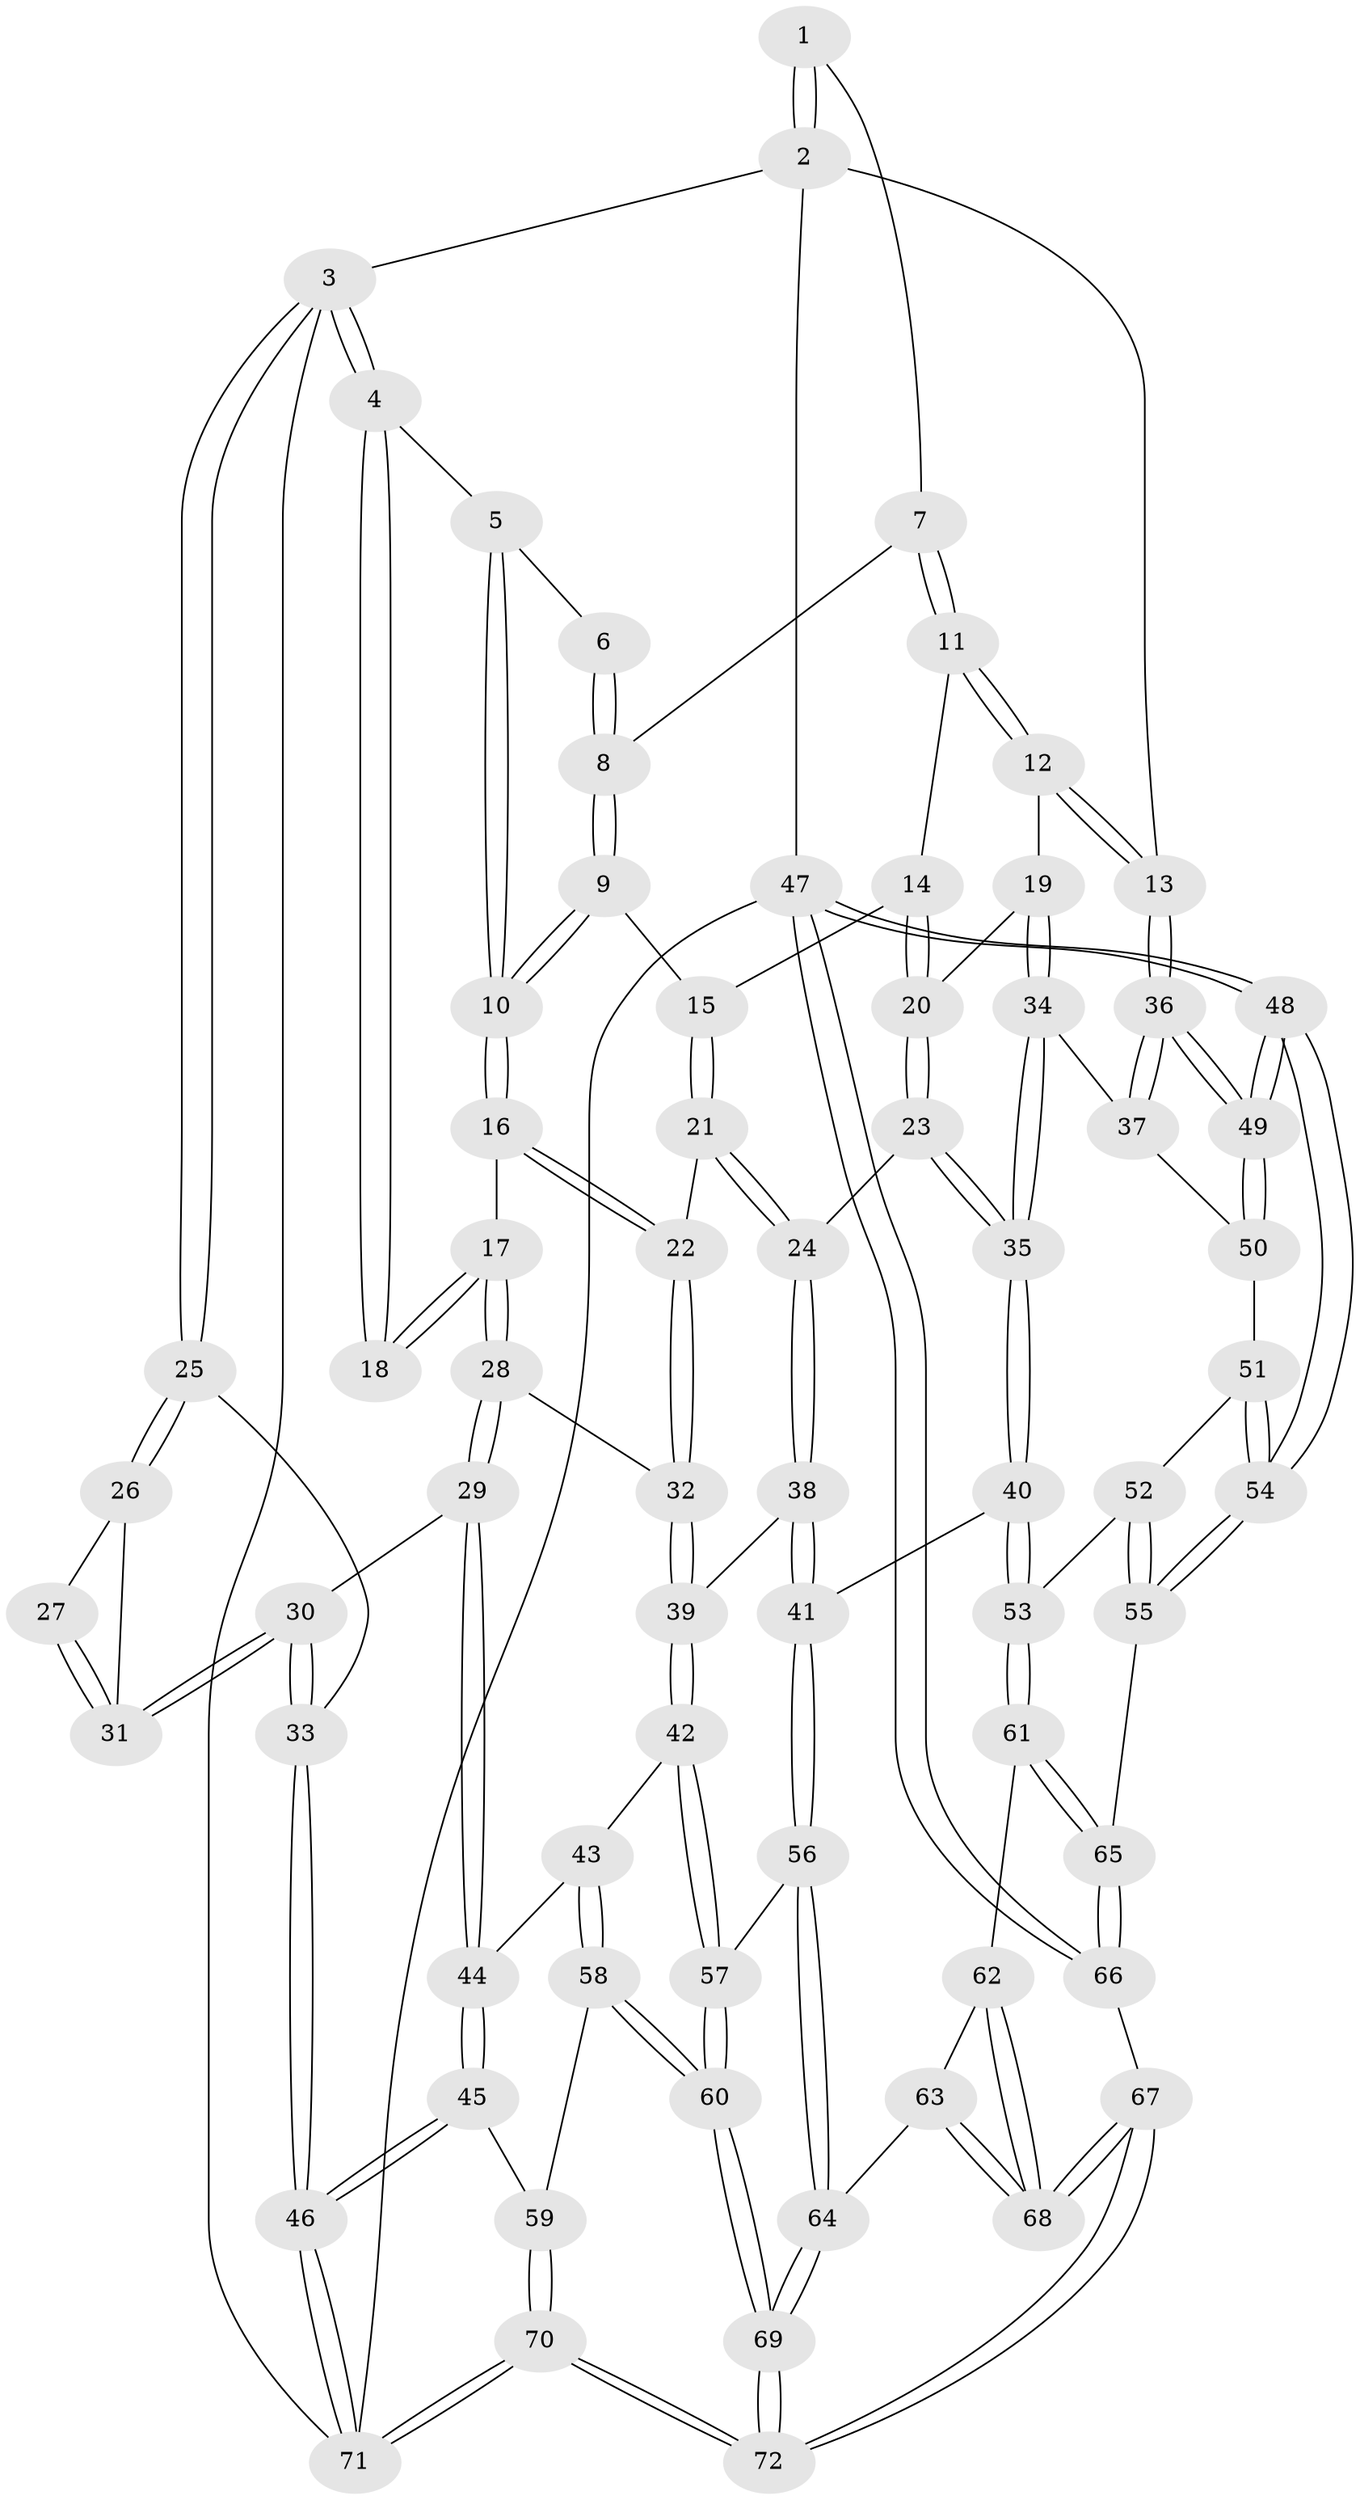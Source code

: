 // Generated by graph-tools (version 1.1) at 2025/16/03/09/25 04:16:44]
// undirected, 72 vertices, 177 edges
graph export_dot {
graph [start="1"]
  node [color=gray90,style=filled];
  1 [pos="+0.660863523567069+0"];
  2 [pos="+1+0"];
  3 [pos="+0+0"];
  4 [pos="+0+0"];
  5 [pos="+0.28547122898239186+0"];
  6 [pos="+0.5392306003056495+0"];
  7 [pos="+0.6686901280631384+0.035203216327121804"];
  8 [pos="+0.49954813533903686+0.08981504864640898"];
  9 [pos="+0.48682821725555275+0.10748987539261963"];
  10 [pos="+0.30333780790584486+0.12254796290772046"];
  11 [pos="+0.6858496584464897+0.08099855847649842"];
  12 [pos="+1+0.18926268381669575"];
  13 [pos="+1+0.10285061812875221"];
  14 [pos="+0.6372468784063434+0.17395238583491412"];
  15 [pos="+0.5611482013198513+0.1876177815212491"];
  16 [pos="+0.2971882660944516+0.13571793626578613"];
  17 [pos="+0.1965889401037444+0.19362375776460186"];
  18 [pos="+0.16443272220491245+0.190661674853008"];
  19 [pos="+0.8841084267997922+0.279475049424282"];
  20 [pos="+0.7059632844662276+0.28475980998081124"];
  21 [pos="+0.4900482132367429+0.330258920760199"];
  22 [pos="+0.4307518890132637+0.31870220439672675"];
  23 [pos="+0.6230715995851288+0.37243292628085156"];
  24 [pos="+0.5292919496329034+0.3673725154125573"];
  25 [pos="+0+0.20347288576302228"];
  26 [pos="+0+0.2129712224603572"];
  27 [pos="+0.06245853152101617+0.21609403443138886"];
  28 [pos="+0.2098826358797807+0.4285433134434643"];
  29 [pos="+0.20420663479006043+0.4357281162216248"];
  30 [pos="+0.09563910100340005+0.4591363787790087"];
  31 [pos="+0.07956095849823927+0.3863722366446063"];
  32 [pos="+0.3391348105998145+0.4122143655014412"];
  33 [pos="+0+0.6068458842384915"];
  34 [pos="+0.8012411098128295+0.5138750390996527"];
  35 [pos="+0.7388856748317914+0.5424506939215111"];
  36 [pos="+1+0.4588621782374151"];
  37 [pos="+0.9196705666054054+0.561174290529629"];
  38 [pos="+0.48177983567168925+0.6091963215817221"];
  39 [pos="+0.4536549359696976+0.618355421224515"];
  40 [pos="+0.6751788118369263+0.6429953421910652"];
  41 [pos="+0.6422324913798982+0.642928793041331"];
  42 [pos="+0.4143474179163905+0.6493107563482253"];
  43 [pos="+0.4116664243999703+0.649551126714818"];
  44 [pos="+0.2619836160977933+0.5953063343887504"];
  45 [pos="+0.07492428026045127+0.7248773699710758"];
  46 [pos="+0+0.633923436799786"];
  47 [pos="+1+1"];
  48 [pos="+1+0.9407033263607335"];
  49 [pos="+1+0.8968162409444874"];
  50 [pos="+0.9286733161613243+0.6580739548035629"];
  51 [pos="+0.9202568464707802+0.6665977158879033"];
  52 [pos="+0.8711805159986422+0.7018712229815361"];
  53 [pos="+0.6984686345436959+0.6824182680278148"];
  54 [pos="+0.9445409852353339+0.8621231615061363"];
  55 [pos="+0.9097886298870368+0.85812325087947"];
  56 [pos="+0.533751071826944+0.8391446652270531"];
  57 [pos="+0.440577066641057+0.7846626280365592"];
  58 [pos="+0.23525894775523623+0.8177851363839262"];
  59 [pos="+0.09731735254373379+0.750599261127353"];
  60 [pos="+0.3257151907546535+1"];
  61 [pos="+0.7164286358972946+0.7672712210510024"];
  62 [pos="+0.7141339874945443+0.7707360322044655"];
  63 [pos="+0.5871591888385364+0.88085184727312"];
  64 [pos="+0.5404929262211416+0.851124153959778"];
  65 [pos="+0.847102858615373+0.8700067526548406"];
  66 [pos="+0.6654289993959676+1"];
  67 [pos="+0.6559684066082958+1"];
  68 [pos="+0.6550528054263737+1"];
  69 [pos="+0.3312013905801909+1"];
  70 [pos="+0.07717265356653666+1"];
  71 [pos="+0+1"];
  72 [pos="+0.3252801880307008+1"];
  1 -- 2;
  1 -- 2;
  1 -- 7;
  2 -- 3;
  2 -- 13;
  2 -- 47;
  3 -- 4;
  3 -- 4;
  3 -- 25;
  3 -- 25;
  3 -- 71;
  4 -- 5;
  4 -- 18;
  4 -- 18;
  5 -- 6;
  5 -- 10;
  5 -- 10;
  6 -- 8;
  6 -- 8;
  7 -- 8;
  7 -- 11;
  7 -- 11;
  8 -- 9;
  8 -- 9;
  9 -- 10;
  9 -- 10;
  9 -- 15;
  10 -- 16;
  10 -- 16;
  11 -- 12;
  11 -- 12;
  11 -- 14;
  12 -- 13;
  12 -- 13;
  12 -- 19;
  13 -- 36;
  13 -- 36;
  14 -- 15;
  14 -- 20;
  14 -- 20;
  15 -- 21;
  15 -- 21;
  16 -- 17;
  16 -- 22;
  16 -- 22;
  17 -- 18;
  17 -- 18;
  17 -- 28;
  17 -- 28;
  19 -- 20;
  19 -- 34;
  19 -- 34;
  20 -- 23;
  20 -- 23;
  21 -- 22;
  21 -- 24;
  21 -- 24;
  22 -- 32;
  22 -- 32;
  23 -- 24;
  23 -- 35;
  23 -- 35;
  24 -- 38;
  24 -- 38;
  25 -- 26;
  25 -- 26;
  25 -- 33;
  26 -- 27;
  26 -- 31;
  27 -- 31;
  27 -- 31;
  28 -- 29;
  28 -- 29;
  28 -- 32;
  29 -- 30;
  29 -- 44;
  29 -- 44;
  30 -- 31;
  30 -- 31;
  30 -- 33;
  30 -- 33;
  32 -- 39;
  32 -- 39;
  33 -- 46;
  33 -- 46;
  34 -- 35;
  34 -- 35;
  34 -- 37;
  35 -- 40;
  35 -- 40;
  36 -- 37;
  36 -- 37;
  36 -- 49;
  36 -- 49;
  37 -- 50;
  38 -- 39;
  38 -- 41;
  38 -- 41;
  39 -- 42;
  39 -- 42;
  40 -- 41;
  40 -- 53;
  40 -- 53;
  41 -- 56;
  41 -- 56;
  42 -- 43;
  42 -- 57;
  42 -- 57;
  43 -- 44;
  43 -- 58;
  43 -- 58;
  44 -- 45;
  44 -- 45;
  45 -- 46;
  45 -- 46;
  45 -- 59;
  46 -- 71;
  46 -- 71;
  47 -- 48;
  47 -- 48;
  47 -- 66;
  47 -- 66;
  47 -- 71;
  48 -- 49;
  48 -- 49;
  48 -- 54;
  48 -- 54;
  49 -- 50;
  49 -- 50;
  50 -- 51;
  51 -- 52;
  51 -- 54;
  51 -- 54;
  52 -- 53;
  52 -- 55;
  52 -- 55;
  53 -- 61;
  53 -- 61;
  54 -- 55;
  54 -- 55;
  55 -- 65;
  56 -- 57;
  56 -- 64;
  56 -- 64;
  57 -- 60;
  57 -- 60;
  58 -- 59;
  58 -- 60;
  58 -- 60;
  59 -- 70;
  59 -- 70;
  60 -- 69;
  60 -- 69;
  61 -- 62;
  61 -- 65;
  61 -- 65;
  62 -- 63;
  62 -- 68;
  62 -- 68;
  63 -- 64;
  63 -- 68;
  63 -- 68;
  64 -- 69;
  64 -- 69;
  65 -- 66;
  65 -- 66;
  66 -- 67;
  67 -- 68;
  67 -- 68;
  67 -- 72;
  67 -- 72;
  69 -- 72;
  69 -- 72;
  70 -- 71;
  70 -- 71;
  70 -- 72;
  70 -- 72;
}
